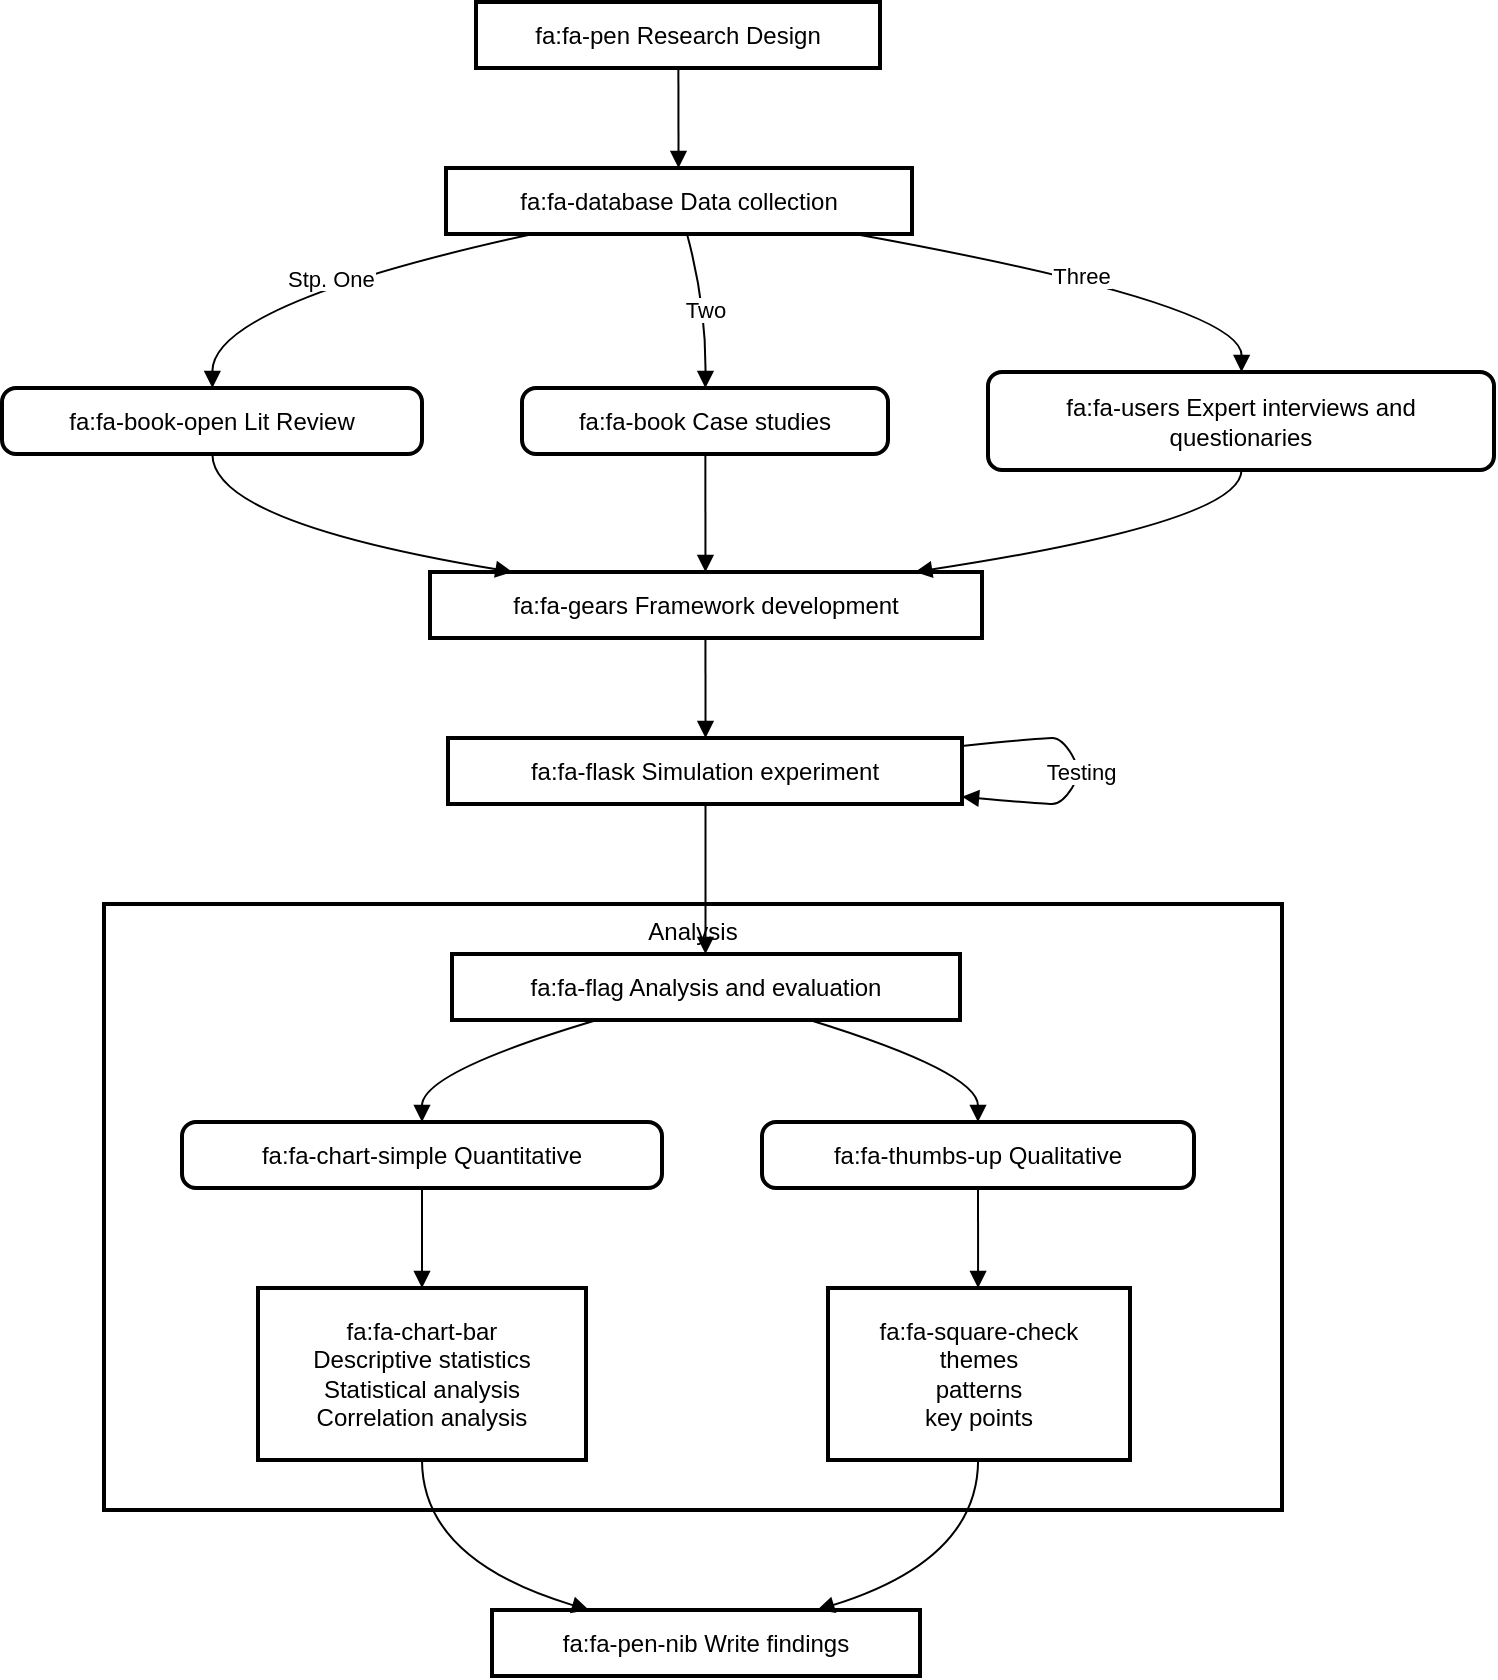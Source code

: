 <mxfile version="24.4.0" type="github">
  <diagram name="Page-1" id="Pf864h5xjOZU2UvLruNv">
    <mxGraphModel dx="1050" dy="564" grid="1" gridSize="10" guides="1" tooltips="1" connect="1" arrows="1" fold="1" page="1" pageScale="1" pageWidth="850" pageHeight="1100" math="0" shadow="0">
      <root>
        <mxCell id="0" />
        <mxCell id="1" parent="0" />
        <mxCell id="qo5efpYdj4C3EetAu_-y-1" value="Analysis" style="whiteSpace=wrap;strokeWidth=2;verticalAlign=top;" vertex="1" parent="1">
          <mxGeometry x="71" y="471" width="589" height="303" as="geometry" />
        </mxCell>
        <mxCell id="qo5efpYdj4C3EetAu_-y-2" value="fa:fa-thumbs-up Qualitative" style="rounded=1;absoluteArcSize=1;arcSize=14;whiteSpace=wrap;strokeWidth=2;" vertex="1" parent="1">
          <mxGeometry x="400" y="580" width="216" height="33" as="geometry" />
        </mxCell>
        <mxCell id="qo5efpYdj4C3EetAu_-y-3" value="fa:fa-flag Analysis and evaluation" style="whiteSpace=wrap;strokeWidth=2;" vertex="1" parent="1">
          <mxGeometry x="245" y="496" width="254" height="33" as="geometry" />
        </mxCell>
        <mxCell id="qo5efpYdj4C3EetAu_-y-4" value="fa:fa-chart-simple Quantitative" style="rounded=1;absoluteArcSize=1;arcSize=14;whiteSpace=wrap;strokeWidth=2;" vertex="1" parent="1">
          <mxGeometry x="110" y="580" width="240" height="33" as="geometry" />
        </mxCell>
        <mxCell id="qo5efpYdj4C3EetAu_-y-5" value="fa:fa-chart-bar &#xa;            Descriptive statistics&#xa;            Statistical analysis&#xa;            Correlation analysis" style="whiteSpace=wrap;strokeWidth=2;" vertex="1" parent="1">
          <mxGeometry x="148" y="663" width="164" height="86" as="geometry" />
        </mxCell>
        <mxCell id="qo5efpYdj4C3EetAu_-y-6" value="fa:fa-square-check&#xa;            themes&#xa;            patterns&#xa;            key points" style="whiteSpace=wrap;strokeWidth=2;" vertex="1" parent="1">
          <mxGeometry x="433" y="663" width="151" height="86" as="geometry" />
        </mxCell>
        <mxCell id="qo5efpYdj4C3EetAu_-y-7" value="fa:fa-pen Research Design" style="whiteSpace=wrap;strokeWidth=2;" vertex="1" parent="1">
          <mxGeometry x="257" y="20" width="202" height="33" as="geometry" />
        </mxCell>
        <mxCell id="qo5efpYdj4C3EetAu_-y-8" value="fa:fa-database Data collection" style="whiteSpace=wrap;strokeWidth=2;" vertex="1" parent="1">
          <mxGeometry x="242" y="103" width="233" height="33" as="geometry" />
        </mxCell>
        <mxCell id="qo5efpYdj4C3EetAu_-y-9" value="fa:fa-book-open Lit Review" style="rounded=1;absoluteArcSize=1;arcSize=14;whiteSpace=wrap;strokeWidth=2;" vertex="1" parent="1">
          <mxGeometry x="20" y="213" width="210" height="33" as="geometry" />
        </mxCell>
        <mxCell id="qo5efpYdj4C3EetAu_-y-10" value="fa:fa-book Case studies" style="rounded=1;absoluteArcSize=1;arcSize=14;whiteSpace=wrap;strokeWidth=2;" vertex="1" parent="1">
          <mxGeometry x="280" y="213" width="183" height="33" as="geometry" />
        </mxCell>
        <mxCell id="qo5efpYdj4C3EetAu_-y-11" value="fa:fa-users Expert interviews and &#xa; questionaries" style="rounded=1;absoluteArcSize=1;arcSize=14;whiteSpace=wrap;strokeWidth=2;" vertex="1" parent="1">
          <mxGeometry x="513" y="205" width="253" height="49" as="geometry" />
        </mxCell>
        <mxCell id="qo5efpYdj4C3EetAu_-y-12" value="fa:fa-gears Framework development" style="whiteSpace=wrap;strokeWidth=2;" vertex="1" parent="1">
          <mxGeometry x="234" y="305" width="276" height="33" as="geometry" />
        </mxCell>
        <mxCell id="qo5efpYdj4C3EetAu_-y-13" value="fa:fa-flask Simulation experiment" style="whiteSpace=wrap;strokeWidth=2;" vertex="1" parent="1">
          <mxGeometry x="243" y="388" width="257" height="33" as="geometry" />
        </mxCell>
        <mxCell id="qo5efpYdj4C3EetAu_-y-14" value="fa:fa-pen-nib Write findings" style="whiteSpace=wrap;strokeWidth=2;" vertex="1" parent="1">
          <mxGeometry x="265" y="824" width="214" height="33" as="geometry" />
        </mxCell>
        <mxCell id="qo5efpYdj4C3EetAu_-y-15" value="" style="curved=1;startArrow=none;endArrow=block;exitX=0.501;exitY=1.012;entryX=0.499;entryY=0.012;rounded=0;" edge="1" parent="1" source="qo5efpYdj4C3EetAu_-y-7" target="qo5efpYdj4C3EetAu_-y-8">
          <mxGeometry relative="1" as="geometry">
            <Array as="points" />
          </mxGeometry>
        </mxCell>
        <mxCell id="qo5efpYdj4C3EetAu_-y-16" value="Stp. One" style="curved=1;startArrow=none;endArrow=block;exitX=0.171;exitY=1.024;entryX=0.501;entryY=0.006;rounded=0;" edge="1" parent="1" source="qo5efpYdj4C3EetAu_-y-8" target="qo5efpYdj4C3EetAu_-y-9">
          <mxGeometry relative="1" as="geometry">
            <Array as="points">
              <mxPoint x="125" y="171" />
            </Array>
          </mxGeometry>
        </mxCell>
        <mxCell id="qo5efpYdj4C3EetAu_-y-17" value="Two" style="curved=1;startArrow=none;endArrow=block;exitX=0.518;exitY=1.024;entryX=0.501;entryY=0.006;rounded=0;" edge="1" parent="1" source="qo5efpYdj4C3EetAu_-y-8" target="qo5efpYdj4C3EetAu_-y-10">
          <mxGeometry relative="1" as="geometry">
            <Array as="points">
              <mxPoint x="372" y="171" />
            </Array>
          </mxGeometry>
        </mxCell>
        <mxCell id="qo5efpYdj4C3EetAu_-y-18" value="Three" style="curved=1;startArrow=none;endArrow=block;exitX=0.895;exitY=1.024;entryX=0.501;entryY=0.004;rounded=0;" edge="1" parent="1" source="qo5efpYdj4C3EetAu_-y-8" target="qo5efpYdj4C3EetAu_-y-11">
          <mxGeometry relative="1" as="geometry">
            <Array as="points">
              <mxPoint x="640" y="171" />
            </Array>
          </mxGeometry>
        </mxCell>
        <mxCell id="qo5efpYdj4C3EetAu_-y-19" value="" style="curved=1;startArrow=none;endArrow=block;exitX=0.501;exitY=1.018;entryX=0.141;entryY=-0.012;rounded=0;" edge="1" parent="1" source="qo5efpYdj4C3EetAu_-y-9" target="qo5efpYdj4C3EetAu_-y-12">
          <mxGeometry relative="1" as="geometry">
            <Array as="points">
              <mxPoint x="125" y="280" />
            </Array>
          </mxGeometry>
        </mxCell>
        <mxCell id="qo5efpYdj4C3EetAu_-y-20" value="" style="curved=1;startArrow=none;endArrow=block;exitX=0.501;exitY=1.018;entryX=0.499;entryY=-0.012;rounded=0;" edge="1" parent="1" source="qo5efpYdj4C3EetAu_-y-10" target="qo5efpYdj4C3EetAu_-y-12">
          <mxGeometry relative="1" as="geometry">
            <Array as="points" />
          </mxGeometry>
        </mxCell>
        <mxCell id="qo5efpYdj4C3EetAu_-y-21" value="" style="curved=1;startArrow=none;endArrow=block;exitX=0.501;exitY=1.012;entryX=0.888;entryY=-0.012;rounded=0;" edge="1" parent="1" source="qo5efpYdj4C3EetAu_-y-11" target="qo5efpYdj4C3EetAu_-y-12">
          <mxGeometry relative="1" as="geometry">
            <Array as="points">
              <mxPoint x="640" y="280" />
            </Array>
          </mxGeometry>
        </mxCell>
        <mxCell id="qo5efpYdj4C3EetAu_-y-22" value="" style="curved=1;startArrow=none;endArrow=block;exitX=0.499;exitY=1.0;entryX=0.501;entryY=1.734e-7;rounded=0;" edge="1" parent="1" source="qo5efpYdj4C3EetAu_-y-12" target="qo5efpYdj4C3EetAu_-y-13">
          <mxGeometry relative="1" as="geometry">
            <Array as="points" />
          </mxGeometry>
        </mxCell>
        <mxCell id="qo5efpYdj4C3EetAu_-y-23" value="Testing" style="curved=1;startArrow=none;endArrow=block;exitX=1.0;exitY=0.121;entryX=1.0;entryY=0.891;rounded=0;" edge="1" parent="1" source="qo5efpYdj4C3EetAu_-y-13" target="qo5efpYdj4C3EetAu_-y-13">
          <mxGeometry relative="1" as="geometry">
            <Array as="points">
              <mxPoint x="540" y="388" />
              <mxPoint x="550" y="388" />
              <mxPoint x="560" y="405" />
              <mxPoint x="550" y="421" />
              <mxPoint x="540" y="421" />
            </Array>
          </mxGeometry>
        </mxCell>
        <mxCell id="qo5efpYdj4C3EetAu_-y-24" value="" style="curved=1;startArrow=none;endArrow=block;exitX=0.501;exitY=1.012;entryX=0.499;entryY=0.012;rounded=0;" edge="1" parent="1" source="qo5efpYdj4C3EetAu_-y-13" target="qo5efpYdj4C3EetAu_-y-3">
          <mxGeometry relative="1" as="geometry">
            <Array as="points" />
          </mxGeometry>
        </mxCell>
        <mxCell id="qo5efpYdj4C3EetAu_-y-25" value="" style="curved=1;startArrow=none;endArrow=block;exitX=0.714;exitY=1.024;entryX=0.5;entryY=-0.006;rounded=0;" edge="1" parent="1" source="qo5efpYdj4C3EetAu_-y-3" target="qo5efpYdj4C3EetAu_-y-2">
          <mxGeometry relative="1" as="geometry">
            <Array as="points">
              <mxPoint x="508" y="555" />
            </Array>
          </mxGeometry>
        </mxCell>
        <mxCell id="qo5efpYdj4C3EetAu_-y-26" value="" style="curved=1;startArrow=none;endArrow=block;exitX=0.275;exitY=1.024;entryX=0.5;entryY=-0.006;rounded=0;" edge="1" parent="1" source="qo5efpYdj4C3EetAu_-y-3" target="qo5efpYdj4C3EetAu_-y-4">
          <mxGeometry relative="1" as="geometry">
            <Array as="points">
              <mxPoint x="230" y="555" />
            </Array>
          </mxGeometry>
        </mxCell>
        <mxCell id="qo5efpYdj4C3EetAu_-y-27" value="" style="curved=1;startArrow=none;endArrow=block;exitX=0.5;exitY=1.006;entryX=0.5;entryY=0.002;rounded=0;" edge="1" parent="1" source="qo5efpYdj4C3EetAu_-y-4" target="qo5efpYdj4C3EetAu_-y-5">
          <mxGeometry relative="1" as="geometry">
            <Array as="points" />
          </mxGeometry>
        </mxCell>
        <mxCell id="qo5efpYdj4C3EetAu_-y-28" value="" style="curved=1;startArrow=none;endArrow=block;exitX=0.5;exitY=1.006;entryX=0.497;entryY=0.002;rounded=0;" edge="1" parent="1" source="qo5efpYdj4C3EetAu_-y-2" target="qo5efpYdj4C3EetAu_-y-6">
          <mxGeometry relative="1" as="geometry">
            <Array as="points" />
          </mxGeometry>
        </mxCell>
        <mxCell id="qo5efpYdj4C3EetAu_-y-29" value="" style="curved=1;startArrow=none;endArrow=block;exitX=0.5;exitY=1.005;entryX=0.233;entryY=0.012;rounded=0;" edge="1" parent="1" source="qo5efpYdj4C3EetAu_-y-5" target="qo5efpYdj4C3EetAu_-y-14">
          <mxGeometry relative="1" as="geometry">
            <Array as="points">
              <mxPoint x="230" y="799" />
            </Array>
          </mxGeometry>
        </mxCell>
        <mxCell id="qo5efpYdj4C3EetAu_-y-30" value="" style="curved=1;startArrow=none;endArrow=block;exitX=0.497;exitY=1.005;entryX=0.754;entryY=0.012;rounded=0;" edge="1" parent="1" source="qo5efpYdj4C3EetAu_-y-6" target="qo5efpYdj4C3EetAu_-y-14">
          <mxGeometry relative="1" as="geometry">
            <Array as="points">
              <mxPoint x="508" y="799" />
            </Array>
          </mxGeometry>
        </mxCell>
      </root>
    </mxGraphModel>
  </diagram>
</mxfile>
